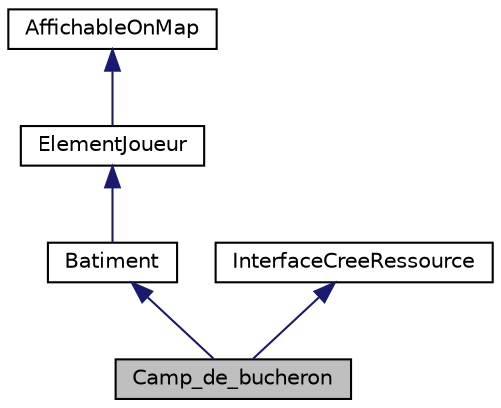 digraph "Camp_de_bucheron"
{
 // LATEX_PDF_SIZE
  edge [fontname="Helvetica",fontsize="10",labelfontname="Helvetica",labelfontsize="10"];
  node [fontname="Helvetica",fontsize="10",shape=record];
  Node1 [label="Camp_de_bucheron",height=0.2,width=0.4,color="black", fillcolor="grey75", style="filled", fontcolor="black",tooltip="Camp_de_bucheron est un Batiment qui permet de produire du bois."];
  Node2 -> Node1 [dir="back",color="midnightblue",fontsize="10",style="solid",fontname="Helvetica"];
  Node2 [label="Batiment",height=0.2,width=0.4,color="black", fillcolor="white", style="filled",URL="$class_batiment.html",tooltip=" "];
  Node3 -> Node2 [dir="back",color="midnightblue",fontsize="10",style="solid",fontname="Helvetica"];
  Node3 [label="ElementJoueur",height=0.2,width=0.4,color="black", fillcolor="white", style="filled",URL="$class_element_joueur.html",tooltip="classe abstraite correspondant a tous les elements pouvant appartenir a un joueur S'ajoute a sa creat..."];
  Node4 -> Node3 [dir="back",color="midnightblue",fontsize="10",style="solid",fontname="Helvetica"];
  Node4 [label="AffichableOnMap",height=0.2,width=0.4,color="black", fillcolor="white", style="filled",URL="$class_affichable_on_map.html",tooltip="Classe abstraite qui permet a une classe d'etre affichable sur la map elle gere le deplacement sur la..."];
  Node5 -> Node1 [dir="back",color="midnightblue",fontsize="10",style="solid",fontname="Helvetica"];
  Node5 [label="InterfaceCreeRessource",height=0.2,width=0.4,color="black", fillcolor="white", style="filled",URL="$class_interface_cree_ressource.html",tooltip="A implementer sur un ElementJoueur si il cree des ressources a chaque tour  Ajouter dans nouveauTour(..."];
}
